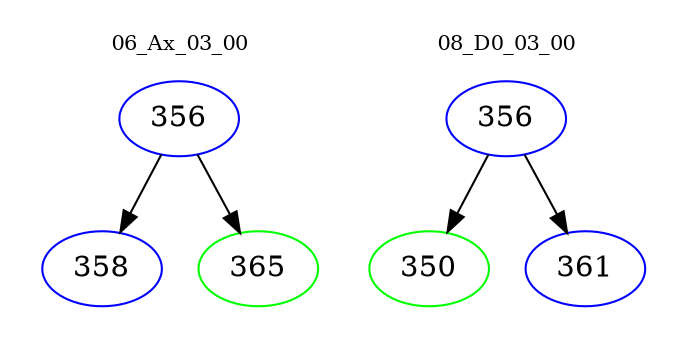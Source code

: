digraph{
subgraph cluster_0 {
color = white
label = "06_Ax_03_00";
fontsize=10;
T0_356 [label="356", color="blue"]
T0_356 -> T0_358 [color="black"]
T0_358 [label="358", color="blue"]
T0_356 -> T0_365 [color="black"]
T0_365 [label="365", color="green"]
}
subgraph cluster_1 {
color = white
label = "08_D0_03_00";
fontsize=10;
T1_356 [label="356", color="blue"]
T1_356 -> T1_350 [color="black"]
T1_350 [label="350", color="green"]
T1_356 -> T1_361 [color="black"]
T1_361 [label="361", color="blue"]
}
}
